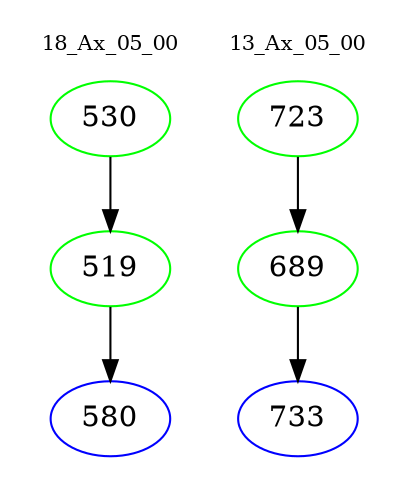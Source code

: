 digraph{
subgraph cluster_0 {
color = white
label = "18_Ax_05_00";
fontsize=10;
T0_530 [label="530", color="green"]
T0_530 -> T0_519 [color="black"]
T0_519 [label="519", color="green"]
T0_519 -> T0_580 [color="black"]
T0_580 [label="580", color="blue"]
}
subgraph cluster_1 {
color = white
label = "13_Ax_05_00";
fontsize=10;
T1_723 [label="723", color="green"]
T1_723 -> T1_689 [color="black"]
T1_689 [label="689", color="green"]
T1_689 -> T1_733 [color="black"]
T1_733 [label="733", color="blue"]
}
}
